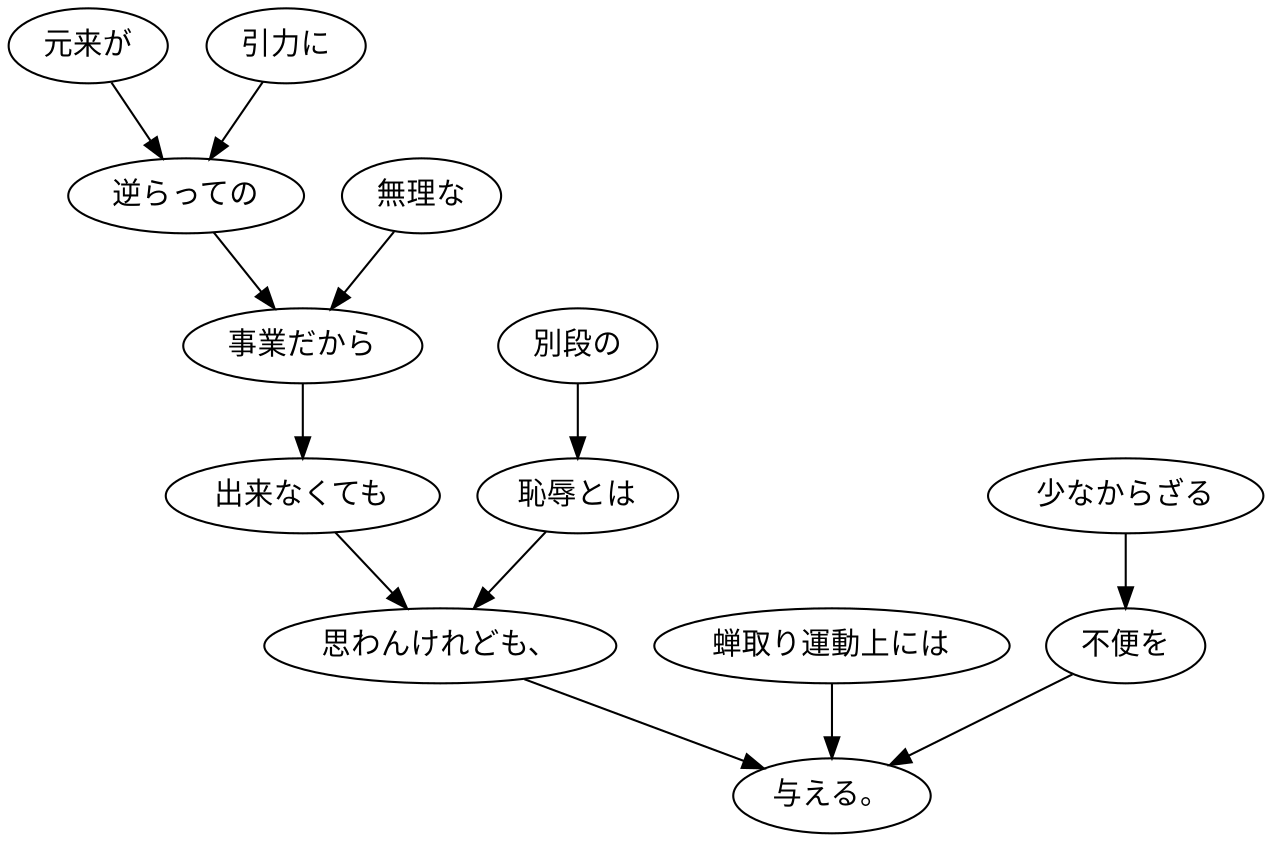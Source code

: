digraph graph4033 {
	node0 [label="元来が"];
	node1 [label="引力に"];
	node2 [label="逆らっての"];
	node3 [label="無理な"];
	node4 [label="事業だから"];
	node5 [label="出来なくても"];
	node6 [label="別段の"];
	node7 [label="恥辱とは"];
	node8 [label="思わんけれども、"];
	node9 [label="蝉取り運動上には"];
	node10 [label="少なからざる"];
	node11 [label="不便を"];
	node12 [label="与える。"];
	node0 -> node2;
	node1 -> node2;
	node2 -> node4;
	node3 -> node4;
	node4 -> node5;
	node5 -> node8;
	node6 -> node7;
	node7 -> node8;
	node8 -> node12;
	node9 -> node12;
	node10 -> node11;
	node11 -> node12;
}
